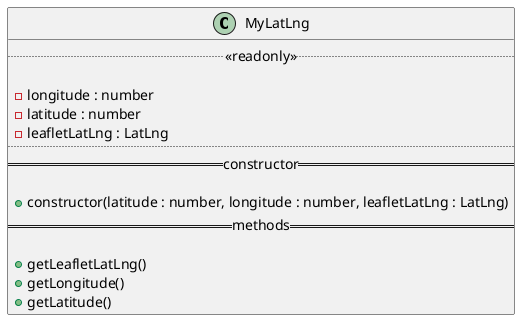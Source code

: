 @startuml MyLatLng Diagram
class MyLatLng {
  ..<<readonly>>..

  - longitude : number
  - latitude : number
  - leafletLatLng : LatLng
  ....
  ==constructor==

  + constructor(latitude : number, longitude : number, leafletLatLng : LatLng)
  ==methods==

  + getLeafletLatLng()
  + getLongitude()
  + getLatitude()
}
@enduml
